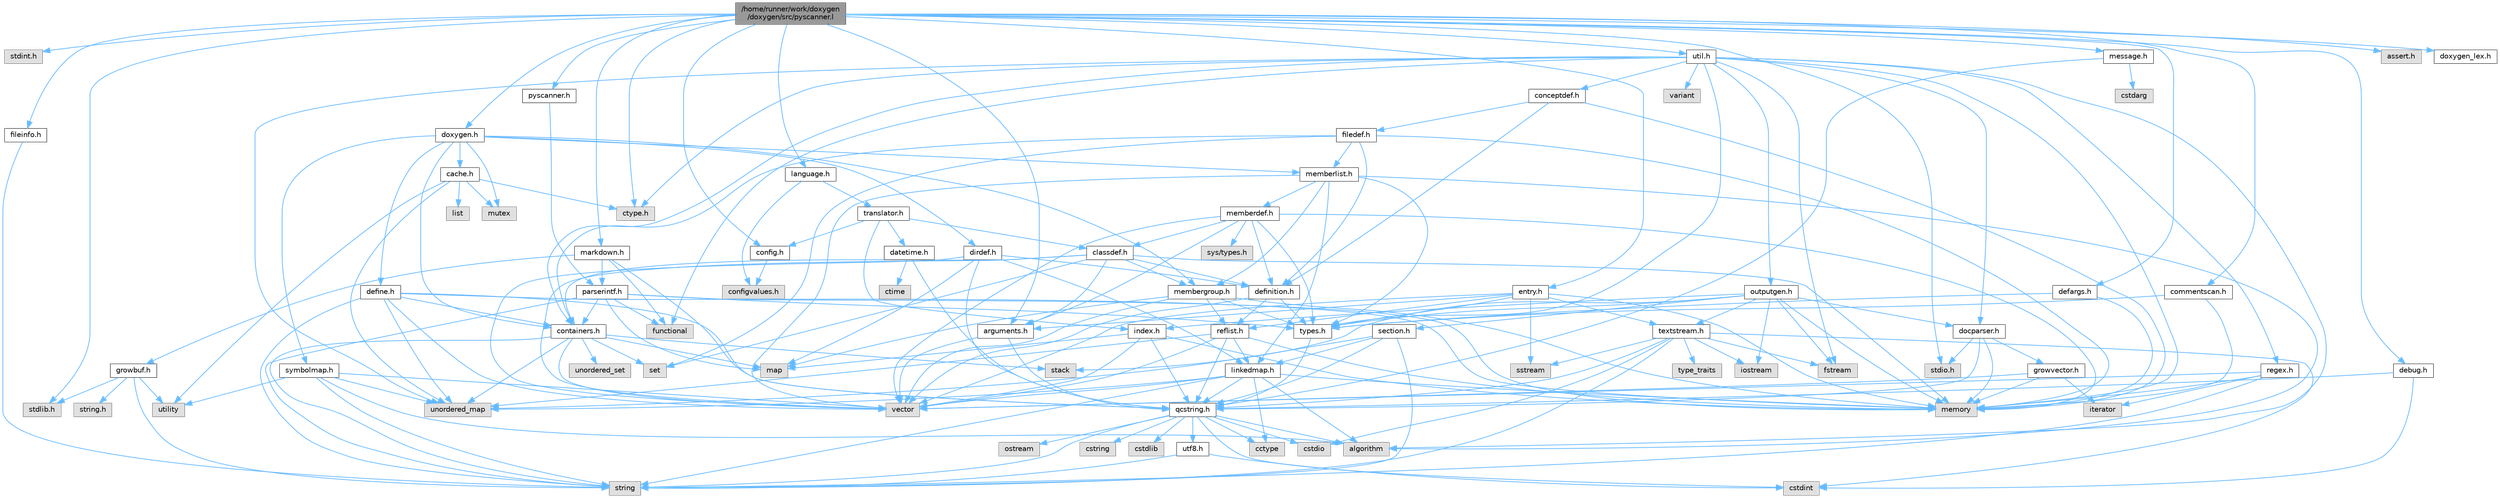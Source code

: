 digraph "/home/runner/work/doxygen/doxygen/src/pyscanner.l"
{
 // INTERACTIVE_SVG=YES
 // LATEX_PDF_SIZE
  bgcolor="transparent";
  edge [fontname=Helvetica,fontsize=10,labelfontname=Helvetica,labelfontsize=10];
  node [fontname=Helvetica,fontsize=10,shape=box,height=0.2,width=0.4];
  Node1 [id="Node000001",label="/home/runner/work/doxygen\l/doxygen/src/pyscanner.l",height=0.2,width=0.4,color="gray40", fillcolor="grey60", style="filled", fontcolor="black"];
  Node1 -> Node2 [id="edge1_Node000001_Node000002",color="steelblue1",style="solid"];
  Node2 [id="Node000002",label="stdint.h",height=0.2,width=0.4,color="grey60", fillcolor="#E0E0E0", style="filled"];
  Node1 -> Node3 [id="edge2_Node000001_Node000003",color="steelblue1",style="solid"];
  Node3 [id="Node000003",label="stdio.h",height=0.2,width=0.4,color="grey60", fillcolor="#E0E0E0", style="filled"];
  Node1 -> Node4 [id="edge3_Node000001_Node000004",color="steelblue1",style="solid"];
  Node4 [id="Node000004",label="stdlib.h",height=0.2,width=0.4,color="grey60", fillcolor="#E0E0E0", style="filled"];
  Node1 -> Node5 [id="edge4_Node000001_Node000005",color="steelblue1",style="solid"];
  Node5 [id="Node000005",label="assert.h",height=0.2,width=0.4,color="grey60", fillcolor="#E0E0E0", style="filled"];
  Node1 -> Node6 [id="edge5_Node000001_Node000006",color="steelblue1",style="solid"];
  Node6 [id="Node000006",label="ctype.h",height=0.2,width=0.4,color="grey60", fillcolor="#E0E0E0", style="filled"];
  Node1 -> Node7 [id="edge6_Node000001_Node000007",color="steelblue1",style="solid"];
  Node7 [id="Node000007",label="pyscanner.h",height=0.2,width=0.4,color="grey40", fillcolor="white", style="filled",URL="$d8/d4b/pyscanner_8h.html",tooltip=" "];
  Node7 -> Node8 [id="edge7_Node000007_Node000008",color="steelblue1",style="solid"];
  Node8 [id="Node000008",label="parserintf.h",height=0.2,width=0.4,color="grey40", fillcolor="white", style="filled",URL="$da/d55/parserintf_8h.html",tooltip=" "];
  Node8 -> Node9 [id="edge8_Node000008_Node000009",color="steelblue1",style="solid"];
  Node9 [id="Node000009",label="functional",height=0.2,width=0.4,color="grey60", fillcolor="#E0E0E0", style="filled"];
  Node8 -> Node10 [id="edge9_Node000008_Node000010",color="steelblue1",style="solid"];
  Node10 [id="Node000010",label="memory",height=0.2,width=0.4,color="grey60", fillcolor="#E0E0E0", style="filled"];
  Node8 -> Node11 [id="edge10_Node000008_Node000011",color="steelblue1",style="solid"];
  Node11 [id="Node000011",label="map",height=0.2,width=0.4,color="grey60", fillcolor="#E0E0E0", style="filled"];
  Node8 -> Node12 [id="edge11_Node000008_Node000012",color="steelblue1",style="solid"];
  Node12 [id="Node000012",label="string",height=0.2,width=0.4,color="grey60", fillcolor="#E0E0E0", style="filled"];
  Node8 -> Node13 [id="edge12_Node000008_Node000013",color="steelblue1",style="solid"];
  Node13 [id="Node000013",label="types.h",height=0.2,width=0.4,color="grey40", fillcolor="white", style="filled",URL="$d9/d49/types_8h.html",tooltip="This file contains a number of basic enums and types."];
  Node13 -> Node14 [id="edge13_Node000013_Node000014",color="steelblue1",style="solid"];
  Node14 [id="Node000014",label="qcstring.h",height=0.2,width=0.4,color="grey40", fillcolor="white", style="filled",URL="$d7/d5c/qcstring_8h.html",tooltip=" "];
  Node14 -> Node12 [id="edge14_Node000014_Node000012",color="steelblue1",style="solid"];
  Node14 -> Node15 [id="edge15_Node000014_Node000015",color="steelblue1",style="solid"];
  Node15 [id="Node000015",label="algorithm",height=0.2,width=0.4,color="grey60", fillcolor="#E0E0E0", style="filled"];
  Node14 -> Node16 [id="edge16_Node000014_Node000016",color="steelblue1",style="solid"];
  Node16 [id="Node000016",label="cctype",height=0.2,width=0.4,color="grey60", fillcolor="#E0E0E0", style="filled"];
  Node14 -> Node17 [id="edge17_Node000014_Node000017",color="steelblue1",style="solid"];
  Node17 [id="Node000017",label="cstring",height=0.2,width=0.4,color="grey60", fillcolor="#E0E0E0", style="filled"];
  Node14 -> Node18 [id="edge18_Node000014_Node000018",color="steelblue1",style="solid"];
  Node18 [id="Node000018",label="cstdio",height=0.2,width=0.4,color="grey60", fillcolor="#E0E0E0", style="filled"];
  Node14 -> Node19 [id="edge19_Node000014_Node000019",color="steelblue1",style="solid"];
  Node19 [id="Node000019",label="cstdlib",height=0.2,width=0.4,color="grey60", fillcolor="#E0E0E0", style="filled"];
  Node14 -> Node20 [id="edge20_Node000014_Node000020",color="steelblue1",style="solid"];
  Node20 [id="Node000020",label="cstdint",height=0.2,width=0.4,color="grey60", fillcolor="#E0E0E0", style="filled"];
  Node14 -> Node21 [id="edge21_Node000014_Node000021",color="steelblue1",style="solid"];
  Node21 [id="Node000021",label="ostream",height=0.2,width=0.4,color="grey60", fillcolor="#E0E0E0", style="filled"];
  Node14 -> Node22 [id="edge22_Node000014_Node000022",color="steelblue1",style="solid"];
  Node22 [id="Node000022",label="utf8.h",height=0.2,width=0.4,color="grey40", fillcolor="white", style="filled",URL="$db/d7c/utf8_8h.html",tooltip="Various UTF8 related helper functions."];
  Node22 -> Node20 [id="edge23_Node000022_Node000020",color="steelblue1",style="solid"];
  Node22 -> Node12 [id="edge24_Node000022_Node000012",color="steelblue1",style="solid"];
  Node8 -> Node23 [id="edge25_Node000008_Node000023",color="steelblue1",style="solid"];
  Node23 [id="Node000023",label="containers.h",height=0.2,width=0.4,color="grey40", fillcolor="white", style="filled",URL="$d5/d75/containers_8h.html",tooltip=" "];
  Node23 -> Node24 [id="edge26_Node000023_Node000024",color="steelblue1",style="solid"];
  Node24 [id="Node000024",label="vector",height=0.2,width=0.4,color="grey60", fillcolor="#E0E0E0", style="filled"];
  Node23 -> Node12 [id="edge27_Node000023_Node000012",color="steelblue1",style="solid"];
  Node23 -> Node25 [id="edge28_Node000023_Node000025",color="steelblue1",style="solid"];
  Node25 [id="Node000025",label="set",height=0.2,width=0.4,color="grey60", fillcolor="#E0E0E0", style="filled"];
  Node23 -> Node11 [id="edge29_Node000023_Node000011",color="steelblue1",style="solid"];
  Node23 -> Node26 [id="edge30_Node000023_Node000026",color="steelblue1",style="solid"];
  Node26 [id="Node000026",label="unordered_set",height=0.2,width=0.4,color="grey60", fillcolor="#E0E0E0", style="filled"];
  Node23 -> Node27 [id="edge31_Node000023_Node000027",color="steelblue1",style="solid"];
  Node27 [id="Node000027",label="unordered_map",height=0.2,width=0.4,color="grey60", fillcolor="#E0E0E0", style="filled"];
  Node23 -> Node28 [id="edge32_Node000023_Node000028",color="steelblue1",style="solid"];
  Node28 [id="Node000028",label="stack",height=0.2,width=0.4,color="grey60", fillcolor="#E0E0E0", style="filled"];
  Node1 -> Node29 [id="edge33_Node000001_Node000029",color="steelblue1",style="solid"];
  Node29 [id="Node000029",label="entry.h",height=0.2,width=0.4,color="grey40", fillcolor="white", style="filled",URL="$d1/dc6/entry_8h.html",tooltip=" "];
  Node29 -> Node24 [id="edge34_Node000029_Node000024",color="steelblue1",style="solid"];
  Node29 -> Node10 [id="edge35_Node000029_Node000010",color="steelblue1",style="solid"];
  Node29 -> Node30 [id="edge36_Node000029_Node000030",color="steelblue1",style="solid"];
  Node30 [id="Node000030",label="sstream",height=0.2,width=0.4,color="grey60", fillcolor="#E0E0E0", style="filled"];
  Node29 -> Node13 [id="edge37_Node000029_Node000013",color="steelblue1",style="solid"];
  Node29 -> Node31 [id="edge38_Node000029_Node000031",color="steelblue1",style="solid"];
  Node31 [id="Node000031",label="arguments.h",height=0.2,width=0.4,color="grey40", fillcolor="white", style="filled",URL="$df/d9b/arguments_8h.html",tooltip=" "];
  Node31 -> Node24 [id="edge39_Node000031_Node000024",color="steelblue1",style="solid"];
  Node31 -> Node14 [id="edge40_Node000031_Node000014",color="steelblue1",style="solid"];
  Node29 -> Node32 [id="edge41_Node000029_Node000032",color="steelblue1",style="solid"];
  Node32 [id="Node000032",label="reflist.h",height=0.2,width=0.4,color="grey40", fillcolor="white", style="filled",URL="$d1/d02/reflist_8h.html",tooltip=" "];
  Node32 -> Node24 [id="edge42_Node000032_Node000024",color="steelblue1",style="solid"];
  Node32 -> Node27 [id="edge43_Node000032_Node000027",color="steelblue1",style="solid"];
  Node32 -> Node10 [id="edge44_Node000032_Node000010",color="steelblue1",style="solid"];
  Node32 -> Node14 [id="edge45_Node000032_Node000014",color="steelblue1",style="solid"];
  Node32 -> Node33 [id="edge46_Node000032_Node000033",color="steelblue1",style="solid"];
  Node33 [id="Node000033",label="linkedmap.h",height=0.2,width=0.4,color="grey40", fillcolor="white", style="filled",URL="$da/de1/linkedmap_8h.html",tooltip=" "];
  Node33 -> Node27 [id="edge47_Node000033_Node000027",color="steelblue1",style="solid"];
  Node33 -> Node24 [id="edge48_Node000033_Node000024",color="steelblue1",style="solid"];
  Node33 -> Node10 [id="edge49_Node000033_Node000010",color="steelblue1",style="solid"];
  Node33 -> Node12 [id="edge50_Node000033_Node000012",color="steelblue1",style="solid"];
  Node33 -> Node15 [id="edge51_Node000033_Node000015",color="steelblue1",style="solid"];
  Node33 -> Node16 [id="edge52_Node000033_Node000016",color="steelblue1",style="solid"];
  Node33 -> Node14 [id="edge53_Node000033_Node000014",color="steelblue1",style="solid"];
  Node29 -> Node34 [id="edge54_Node000029_Node000034",color="steelblue1",style="solid"];
  Node34 [id="Node000034",label="textstream.h",height=0.2,width=0.4,color="grey40", fillcolor="white", style="filled",URL="$d4/d7d/textstream_8h.html",tooltip=" "];
  Node34 -> Node12 [id="edge55_Node000034_Node000012",color="steelblue1",style="solid"];
  Node34 -> Node35 [id="edge56_Node000034_Node000035",color="steelblue1",style="solid"];
  Node35 [id="Node000035",label="iostream",height=0.2,width=0.4,color="grey60", fillcolor="#E0E0E0", style="filled"];
  Node34 -> Node30 [id="edge57_Node000034_Node000030",color="steelblue1",style="solid"];
  Node34 -> Node20 [id="edge58_Node000034_Node000020",color="steelblue1",style="solid"];
  Node34 -> Node18 [id="edge59_Node000034_Node000018",color="steelblue1",style="solid"];
  Node34 -> Node36 [id="edge60_Node000034_Node000036",color="steelblue1",style="solid"];
  Node36 [id="Node000036",label="fstream",height=0.2,width=0.4,color="grey60", fillcolor="#E0E0E0", style="filled"];
  Node34 -> Node37 [id="edge61_Node000034_Node000037",color="steelblue1",style="solid"];
  Node37 [id="Node000037",label="type_traits",height=0.2,width=0.4,color="grey60", fillcolor="#E0E0E0", style="filled"];
  Node34 -> Node14 [id="edge62_Node000034_Node000014",color="steelblue1",style="solid"];
  Node1 -> Node38 [id="edge63_Node000001_Node000038",color="steelblue1",style="solid"];
  Node38 [id="Node000038",label="message.h",height=0.2,width=0.4,color="grey40", fillcolor="white", style="filled",URL="$d2/d0d/message_8h.html",tooltip=" "];
  Node38 -> Node39 [id="edge64_Node000038_Node000039",color="steelblue1",style="solid"];
  Node39 [id="Node000039",label="cstdarg",height=0.2,width=0.4,color="grey60", fillcolor="#E0E0E0", style="filled"];
  Node38 -> Node14 [id="edge65_Node000038_Node000014",color="steelblue1",style="solid"];
  Node1 -> Node40 [id="edge66_Node000001_Node000040",color="steelblue1",style="solid"];
  Node40 [id="Node000040",label="config.h",height=0.2,width=0.4,color="grey40", fillcolor="white", style="filled",URL="$db/d16/config_8h.html",tooltip=" "];
  Node40 -> Node41 [id="edge67_Node000040_Node000041",color="steelblue1",style="solid"];
  Node41 [id="Node000041",label="configvalues.h",height=0.2,width=0.4,color="grey60", fillcolor="#E0E0E0", style="filled"];
  Node1 -> Node42 [id="edge68_Node000001_Node000042",color="steelblue1",style="solid"];
  Node42 [id="Node000042",label="doxygen.h",height=0.2,width=0.4,color="grey40", fillcolor="white", style="filled",URL="$d1/da1/doxygen_8h.html",tooltip=" "];
  Node42 -> Node43 [id="edge69_Node000042_Node000043",color="steelblue1",style="solid"];
  Node43 [id="Node000043",label="mutex",height=0.2,width=0.4,color="grey60", fillcolor="#E0E0E0", style="filled"];
  Node42 -> Node23 [id="edge70_Node000042_Node000023",color="steelblue1",style="solid"];
  Node42 -> Node44 [id="edge71_Node000042_Node000044",color="steelblue1",style="solid"];
  Node44 [id="Node000044",label="membergroup.h",height=0.2,width=0.4,color="grey40", fillcolor="white", style="filled",URL="$d9/d11/membergroup_8h.html",tooltip=" "];
  Node44 -> Node24 [id="edge72_Node000044_Node000024",color="steelblue1",style="solid"];
  Node44 -> Node11 [id="edge73_Node000044_Node000011",color="steelblue1",style="solid"];
  Node44 -> Node10 [id="edge74_Node000044_Node000010",color="steelblue1",style="solid"];
  Node44 -> Node13 [id="edge75_Node000044_Node000013",color="steelblue1",style="solid"];
  Node44 -> Node32 [id="edge76_Node000044_Node000032",color="steelblue1",style="solid"];
  Node42 -> Node45 [id="edge77_Node000042_Node000045",color="steelblue1",style="solid"];
  Node45 [id="Node000045",label="dirdef.h",height=0.2,width=0.4,color="grey40", fillcolor="white", style="filled",URL="$d6/d15/dirdef_8h.html",tooltip=" "];
  Node45 -> Node24 [id="edge78_Node000045_Node000024",color="steelblue1",style="solid"];
  Node45 -> Node11 [id="edge79_Node000045_Node000011",color="steelblue1",style="solid"];
  Node45 -> Node14 [id="edge80_Node000045_Node000014",color="steelblue1",style="solid"];
  Node45 -> Node33 [id="edge81_Node000045_Node000033",color="steelblue1",style="solid"];
  Node45 -> Node46 [id="edge82_Node000045_Node000046",color="steelblue1",style="solid"];
  Node46 [id="Node000046",label="definition.h",height=0.2,width=0.4,color="grey40", fillcolor="white", style="filled",URL="$df/da1/definition_8h.html",tooltip=" "];
  Node46 -> Node24 [id="edge83_Node000046_Node000024",color="steelblue1",style="solid"];
  Node46 -> Node13 [id="edge84_Node000046_Node000013",color="steelblue1",style="solid"];
  Node46 -> Node32 [id="edge85_Node000046_Node000032",color="steelblue1",style="solid"];
  Node42 -> Node47 [id="edge86_Node000042_Node000047",color="steelblue1",style="solid"];
  Node47 [id="Node000047",label="memberlist.h",height=0.2,width=0.4,color="grey40", fillcolor="white", style="filled",URL="$dd/d78/memberlist_8h.html",tooltip=" "];
  Node47 -> Node24 [id="edge87_Node000047_Node000024",color="steelblue1",style="solid"];
  Node47 -> Node15 [id="edge88_Node000047_Node000015",color="steelblue1",style="solid"];
  Node47 -> Node48 [id="edge89_Node000047_Node000048",color="steelblue1",style="solid"];
  Node48 [id="Node000048",label="memberdef.h",height=0.2,width=0.4,color="grey40", fillcolor="white", style="filled",URL="$d4/d46/memberdef_8h.html",tooltip=" "];
  Node48 -> Node24 [id="edge90_Node000048_Node000024",color="steelblue1",style="solid"];
  Node48 -> Node10 [id="edge91_Node000048_Node000010",color="steelblue1",style="solid"];
  Node48 -> Node49 [id="edge92_Node000048_Node000049",color="steelblue1",style="solid"];
  Node49 [id="Node000049",label="sys/types.h",height=0.2,width=0.4,color="grey60", fillcolor="#E0E0E0", style="filled"];
  Node48 -> Node13 [id="edge93_Node000048_Node000013",color="steelblue1",style="solid"];
  Node48 -> Node46 [id="edge94_Node000048_Node000046",color="steelblue1",style="solid"];
  Node48 -> Node31 [id="edge95_Node000048_Node000031",color="steelblue1",style="solid"];
  Node48 -> Node50 [id="edge96_Node000048_Node000050",color="steelblue1",style="solid"];
  Node50 [id="Node000050",label="classdef.h",height=0.2,width=0.4,color="grey40", fillcolor="white", style="filled",URL="$d1/da6/classdef_8h.html",tooltip=" "];
  Node50 -> Node10 [id="edge97_Node000050_Node000010",color="steelblue1",style="solid"];
  Node50 -> Node24 [id="edge98_Node000050_Node000024",color="steelblue1",style="solid"];
  Node50 -> Node25 [id="edge99_Node000050_Node000025",color="steelblue1",style="solid"];
  Node50 -> Node23 [id="edge100_Node000050_Node000023",color="steelblue1",style="solid"];
  Node50 -> Node46 [id="edge101_Node000050_Node000046",color="steelblue1",style="solid"];
  Node50 -> Node31 [id="edge102_Node000050_Node000031",color="steelblue1",style="solid"];
  Node50 -> Node44 [id="edge103_Node000050_Node000044",color="steelblue1",style="solid"];
  Node47 -> Node33 [id="edge104_Node000047_Node000033",color="steelblue1",style="solid"];
  Node47 -> Node13 [id="edge105_Node000047_Node000013",color="steelblue1",style="solid"];
  Node47 -> Node44 [id="edge106_Node000047_Node000044",color="steelblue1",style="solid"];
  Node42 -> Node51 [id="edge107_Node000042_Node000051",color="steelblue1",style="solid"];
  Node51 [id="Node000051",label="define.h",height=0.2,width=0.4,color="grey40", fillcolor="white", style="filled",URL="$df/d67/define_8h.html",tooltip=" "];
  Node51 -> Node24 [id="edge108_Node000051_Node000024",color="steelblue1",style="solid"];
  Node51 -> Node10 [id="edge109_Node000051_Node000010",color="steelblue1",style="solid"];
  Node51 -> Node12 [id="edge110_Node000051_Node000012",color="steelblue1",style="solid"];
  Node51 -> Node27 [id="edge111_Node000051_Node000027",color="steelblue1",style="solid"];
  Node51 -> Node14 [id="edge112_Node000051_Node000014",color="steelblue1",style="solid"];
  Node51 -> Node23 [id="edge113_Node000051_Node000023",color="steelblue1",style="solid"];
  Node42 -> Node52 [id="edge114_Node000042_Node000052",color="steelblue1",style="solid"];
  Node52 [id="Node000052",label="cache.h",height=0.2,width=0.4,color="grey40", fillcolor="white", style="filled",URL="$d3/d26/cache_8h.html",tooltip=" "];
  Node52 -> Node53 [id="edge115_Node000052_Node000053",color="steelblue1",style="solid"];
  Node53 [id="Node000053",label="list",height=0.2,width=0.4,color="grey60", fillcolor="#E0E0E0", style="filled"];
  Node52 -> Node27 [id="edge116_Node000052_Node000027",color="steelblue1",style="solid"];
  Node52 -> Node43 [id="edge117_Node000052_Node000043",color="steelblue1",style="solid"];
  Node52 -> Node54 [id="edge118_Node000052_Node000054",color="steelblue1",style="solid"];
  Node54 [id="Node000054",label="utility",height=0.2,width=0.4,color="grey60", fillcolor="#E0E0E0", style="filled"];
  Node52 -> Node6 [id="edge119_Node000052_Node000006",color="steelblue1",style="solid"];
  Node42 -> Node55 [id="edge120_Node000042_Node000055",color="steelblue1",style="solid"];
  Node55 [id="Node000055",label="symbolmap.h",height=0.2,width=0.4,color="grey40", fillcolor="white", style="filled",URL="$d7/ddd/symbolmap_8h.html",tooltip=" "];
  Node55 -> Node15 [id="edge121_Node000055_Node000015",color="steelblue1",style="solid"];
  Node55 -> Node27 [id="edge122_Node000055_Node000027",color="steelblue1",style="solid"];
  Node55 -> Node24 [id="edge123_Node000055_Node000024",color="steelblue1",style="solid"];
  Node55 -> Node12 [id="edge124_Node000055_Node000012",color="steelblue1",style="solid"];
  Node55 -> Node54 [id="edge125_Node000055_Node000054",color="steelblue1",style="solid"];
  Node1 -> Node56 [id="edge126_Node000001_Node000056",color="steelblue1",style="solid"];
  Node56 [id="Node000056",label="util.h",height=0.2,width=0.4,color="grey40", fillcolor="white", style="filled",URL="$d8/d3c/util_8h.html",tooltip="A bunch of utility functions."];
  Node56 -> Node10 [id="edge127_Node000056_Node000010",color="steelblue1",style="solid"];
  Node56 -> Node27 [id="edge128_Node000056_Node000027",color="steelblue1",style="solid"];
  Node56 -> Node15 [id="edge129_Node000056_Node000015",color="steelblue1",style="solid"];
  Node56 -> Node9 [id="edge130_Node000056_Node000009",color="steelblue1",style="solid"];
  Node56 -> Node36 [id="edge131_Node000056_Node000036",color="steelblue1",style="solid"];
  Node56 -> Node57 [id="edge132_Node000056_Node000057",color="steelblue1",style="solid"];
  Node57 [id="Node000057",label="variant",height=0.2,width=0.4,color="grey60", fillcolor="#E0E0E0", style="filled"];
  Node56 -> Node6 [id="edge133_Node000056_Node000006",color="steelblue1",style="solid"];
  Node56 -> Node13 [id="edge134_Node000056_Node000013",color="steelblue1",style="solid"];
  Node56 -> Node58 [id="edge135_Node000056_Node000058",color="steelblue1",style="solid"];
  Node58 [id="Node000058",label="docparser.h",height=0.2,width=0.4,color="grey40", fillcolor="white", style="filled",URL="$de/d9c/docparser_8h.html",tooltip=" "];
  Node58 -> Node3 [id="edge136_Node000058_Node000003",color="steelblue1",style="solid"];
  Node58 -> Node10 [id="edge137_Node000058_Node000010",color="steelblue1",style="solid"];
  Node58 -> Node14 [id="edge138_Node000058_Node000014",color="steelblue1",style="solid"];
  Node58 -> Node59 [id="edge139_Node000058_Node000059",color="steelblue1",style="solid"];
  Node59 [id="Node000059",label="growvector.h",height=0.2,width=0.4,color="grey40", fillcolor="white", style="filled",URL="$d7/d50/growvector_8h.html",tooltip=" "];
  Node59 -> Node24 [id="edge140_Node000059_Node000024",color="steelblue1",style="solid"];
  Node59 -> Node10 [id="edge141_Node000059_Node000010",color="steelblue1",style="solid"];
  Node59 -> Node60 [id="edge142_Node000059_Node000060",color="steelblue1",style="solid"];
  Node60 [id="Node000060",label="iterator",height=0.2,width=0.4,color="grey60", fillcolor="#E0E0E0", style="filled"];
  Node56 -> Node23 [id="edge143_Node000056_Node000023",color="steelblue1",style="solid"];
  Node56 -> Node61 [id="edge144_Node000056_Node000061",color="steelblue1",style="solid"];
  Node61 [id="Node000061",label="outputgen.h",height=0.2,width=0.4,color="grey40", fillcolor="white", style="filled",URL="$df/d06/outputgen_8h.html",tooltip=" "];
  Node61 -> Node10 [id="edge145_Node000061_Node000010",color="steelblue1",style="solid"];
  Node61 -> Node28 [id="edge146_Node000061_Node000028",color="steelblue1",style="solid"];
  Node61 -> Node35 [id="edge147_Node000061_Node000035",color="steelblue1",style="solid"];
  Node61 -> Node36 [id="edge148_Node000061_Node000036",color="steelblue1",style="solid"];
  Node61 -> Node13 [id="edge149_Node000061_Node000013",color="steelblue1",style="solid"];
  Node61 -> Node62 [id="edge150_Node000061_Node000062",color="steelblue1",style="solid"];
  Node62 [id="Node000062",label="index.h",height=0.2,width=0.4,color="grey40", fillcolor="white", style="filled",URL="$d1/db5/index_8h.html",tooltip=" "];
  Node62 -> Node10 [id="edge151_Node000062_Node000010",color="steelblue1",style="solid"];
  Node62 -> Node24 [id="edge152_Node000062_Node000024",color="steelblue1",style="solid"];
  Node62 -> Node11 [id="edge153_Node000062_Node000011",color="steelblue1",style="solid"];
  Node62 -> Node14 [id="edge154_Node000062_Node000014",color="steelblue1",style="solid"];
  Node61 -> Node63 [id="edge155_Node000061_Node000063",color="steelblue1",style="solid"];
  Node63 [id="Node000063",label="section.h",height=0.2,width=0.4,color="grey40", fillcolor="white", style="filled",URL="$d1/d2a/section_8h.html",tooltip=" "];
  Node63 -> Node12 [id="edge156_Node000063_Node000012",color="steelblue1",style="solid"];
  Node63 -> Node27 [id="edge157_Node000063_Node000027",color="steelblue1",style="solid"];
  Node63 -> Node14 [id="edge158_Node000063_Node000014",color="steelblue1",style="solid"];
  Node63 -> Node33 [id="edge159_Node000063_Node000033",color="steelblue1",style="solid"];
  Node61 -> Node34 [id="edge160_Node000061_Node000034",color="steelblue1",style="solid"];
  Node61 -> Node58 [id="edge161_Node000061_Node000058",color="steelblue1",style="solid"];
  Node56 -> Node64 [id="edge162_Node000056_Node000064",color="steelblue1",style="solid"];
  Node64 [id="Node000064",label="regex.h",height=0.2,width=0.4,color="grey40", fillcolor="white", style="filled",URL="$d1/d21/regex_8h.html",tooltip=" "];
  Node64 -> Node10 [id="edge163_Node000064_Node000010",color="steelblue1",style="solid"];
  Node64 -> Node12 [id="edge164_Node000064_Node000012",color="steelblue1",style="solid"];
  Node64 -> Node24 [id="edge165_Node000064_Node000024",color="steelblue1",style="solid"];
  Node64 -> Node60 [id="edge166_Node000064_Node000060",color="steelblue1",style="solid"];
  Node56 -> Node65 [id="edge167_Node000056_Node000065",color="steelblue1",style="solid"];
  Node65 [id="Node000065",label="conceptdef.h",height=0.2,width=0.4,color="grey40", fillcolor="white", style="filled",URL="$da/df1/conceptdef_8h.html",tooltip=" "];
  Node65 -> Node10 [id="edge168_Node000065_Node000010",color="steelblue1",style="solid"];
  Node65 -> Node46 [id="edge169_Node000065_Node000046",color="steelblue1",style="solid"];
  Node65 -> Node66 [id="edge170_Node000065_Node000066",color="steelblue1",style="solid"];
  Node66 [id="Node000066",label="filedef.h",height=0.2,width=0.4,color="grey40", fillcolor="white", style="filled",URL="$d4/d3a/filedef_8h.html",tooltip=" "];
  Node66 -> Node10 [id="edge171_Node000066_Node000010",color="steelblue1",style="solid"];
  Node66 -> Node25 [id="edge172_Node000066_Node000025",color="steelblue1",style="solid"];
  Node66 -> Node46 [id="edge173_Node000066_Node000046",color="steelblue1",style="solid"];
  Node66 -> Node47 [id="edge174_Node000066_Node000047",color="steelblue1",style="solid"];
  Node66 -> Node23 [id="edge175_Node000066_Node000023",color="steelblue1",style="solid"];
  Node1 -> Node67 [id="edge176_Node000001_Node000067",color="steelblue1",style="solid"];
  Node67 [id="Node000067",label="defargs.h",height=0.2,width=0.4,color="grey40", fillcolor="white", style="filled",URL="$d8/d65/defargs_8h.html",tooltip=" "];
  Node67 -> Node13 [id="edge177_Node000067_Node000013",color="steelblue1",style="solid"];
  Node67 -> Node10 [id="edge178_Node000067_Node000010",color="steelblue1",style="solid"];
  Node1 -> Node68 [id="edge179_Node000001_Node000068",color="steelblue1",style="solid"];
  Node68 [id="Node000068",label="language.h",height=0.2,width=0.4,color="grey40", fillcolor="white", style="filled",URL="$d8/dce/language_8h.html",tooltip=" "];
  Node68 -> Node69 [id="edge180_Node000068_Node000069",color="steelblue1",style="solid"];
  Node69 [id="Node000069",label="translator.h",height=0.2,width=0.4,color="grey40", fillcolor="white", style="filled",URL="$d9/df1/translator_8h.html",tooltip=" "];
  Node69 -> Node50 [id="edge181_Node000069_Node000050",color="steelblue1",style="solid"];
  Node69 -> Node40 [id="edge182_Node000069_Node000040",color="steelblue1",style="solid"];
  Node69 -> Node70 [id="edge183_Node000069_Node000070",color="steelblue1",style="solid"];
  Node70 [id="Node000070",label="datetime.h",height=0.2,width=0.4,color="grey40", fillcolor="white", style="filled",URL="$de/d1b/datetime_8h.html",tooltip=" "];
  Node70 -> Node71 [id="edge184_Node000070_Node000071",color="steelblue1",style="solid"];
  Node71 [id="Node000071",label="ctime",height=0.2,width=0.4,color="grey60", fillcolor="#E0E0E0", style="filled"];
  Node70 -> Node14 [id="edge185_Node000070_Node000014",color="steelblue1",style="solid"];
  Node69 -> Node62 [id="edge186_Node000069_Node000062",color="steelblue1",style="solid"];
  Node68 -> Node41 [id="edge187_Node000068_Node000041",color="steelblue1",style="solid"];
  Node1 -> Node72 [id="edge188_Node000001_Node000072",color="steelblue1",style="solid"];
  Node72 [id="Node000072",label="commentscan.h",height=0.2,width=0.4,color="grey40", fillcolor="white", style="filled",URL="$db/d0d/commentscan_8h.html",tooltip="Interface for the comment block scanner."];
  Node72 -> Node10 [id="edge189_Node000072_Node000010",color="steelblue1",style="solid"];
  Node72 -> Node13 [id="edge190_Node000072_Node000013",color="steelblue1",style="solid"];
  Node1 -> Node31 [id="edge191_Node000001_Node000031",color="steelblue1",style="solid"];
  Node1 -> Node73 [id="edge192_Node000001_Node000073",color="steelblue1",style="solid"];
  Node73 [id="Node000073",label="markdown.h",height=0.2,width=0.4,color="grey40", fillcolor="white", style="filled",URL="$d2/d0c/markdown_8h.html",tooltip=" "];
  Node73 -> Node9 [id="edge193_Node000073_Node000009",color="steelblue1",style="solid"];
  Node73 -> Node14 [id="edge194_Node000073_Node000014",color="steelblue1",style="solid"];
  Node73 -> Node8 [id="edge195_Node000073_Node000008",color="steelblue1",style="solid"];
  Node73 -> Node74 [id="edge196_Node000073_Node000074",color="steelblue1",style="solid"];
  Node74 [id="Node000074",label="growbuf.h",height=0.2,width=0.4,color="grey40", fillcolor="white", style="filled",URL="$dd/d72/growbuf_8h.html",tooltip=" "];
  Node74 -> Node54 [id="edge197_Node000074_Node000054",color="steelblue1",style="solid"];
  Node74 -> Node4 [id="edge198_Node000074_Node000004",color="steelblue1",style="solid"];
  Node74 -> Node75 [id="edge199_Node000074_Node000075",color="steelblue1",style="solid"];
  Node75 [id="Node000075",label="string.h",height=0.2,width=0.4,color="grey60", fillcolor="#E0E0E0", style="filled"];
  Node74 -> Node12 [id="edge200_Node000074_Node000012",color="steelblue1",style="solid"];
  Node1 -> Node76 [id="edge201_Node000001_Node000076",color="steelblue1",style="solid"];
  Node76 [id="Node000076",label="fileinfo.h",height=0.2,width=0.4,color="grey40", fillcolor="white", style="filled",URL="$df/d45/fileinfo_8h.html",tooltip=" "];
  Node76 -> Node12 [id="edge202_Node000076_Node000012",color="steelblue1",style="solid"];
  Node1 -> Node77 [id="edge203_Node000001_Node000077",color="steelblue1",style="solid"];
  Node77 [id="Node000077",label="debug.h",height=0.2,width=0.4,color="grey40", fillcolor="white", style="filled",URL="$db/d16/debug_8h.html",tooltip=" "];
  Node77 -> Node20 [id="edge204_Node000077_Node000020",color="steelblue1",style="solid"];
  Node77 -> Node14 [id="edge205_Node000077_Node000014",color="steelblue1",style="solid"];
  Node1 -> Node78 [id="edge206_Node000001_Node000078",color="steelblue1",style="solid"];
  Node78 [id="Node000078",label="doxygen_lex.h",height=0.2,width=0.4,color="grey40", fillcolor="white", style="filled",URL="$d6/da5/doxygen__lex_8h.html",tooltip=" "];
}
